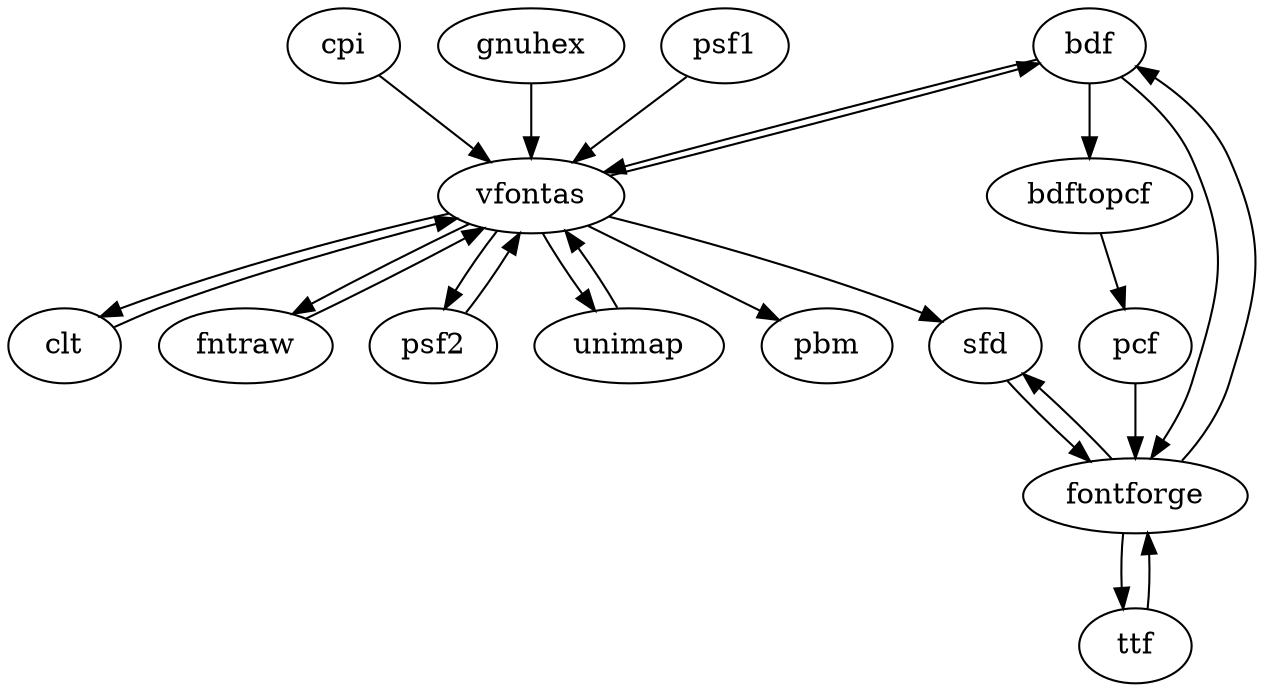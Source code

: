digraph {
	bdf -> vfontas;
	clt -> vfontas;
	cpi -> vfontas;
	fntraw -> vfontas;
	gnuhex -> vfontas;
	psf1 -> vfontas;
	psf2 -> vfontas;
	unimap -> vfontas;
	vfontas -> bdf;
	vfontas -> clt;
	vfontas -> fntraw;
	vfontas -> pbm;
	vfontas -> psf2;
	vfontas -> sfd;
	vfontas -> unimap;
	bdf -> bdftopcf;
	bdftopcf -> pcf;
	bdf -> fontforge;
	pcf -> fontforge;
	sfd -> fontforge;
	ttf -> fontforge;
	fontforge -> bdf;
	fontforge -> sfd;
	fontforge -> ttf;
}
